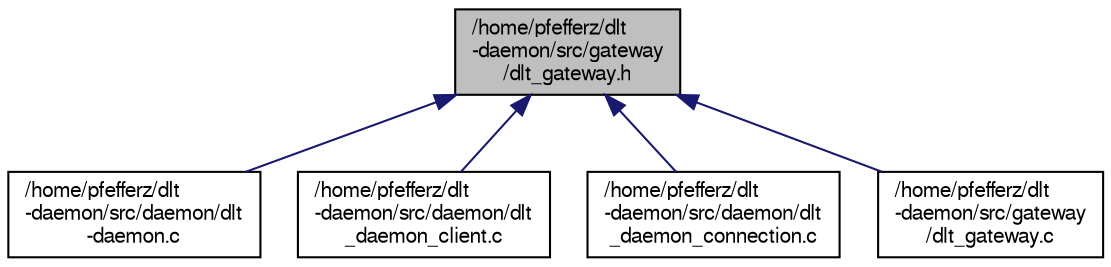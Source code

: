 digraph "/home/pfefferz/dlt-daemon/src/gateway/dlt_gateway.h"
{
  edge [fontname="FreeSans",fontsize="10",labelfontname="FreeSans",labelfontsize="10"];
  node [fontname="FreeSans",fontsize="10",shape=record];
  Node1 [label="/home/pfefferz/dlt\l-daemon/src/gateway\l/dlt_gateway.h",height=0.2,width=0.4,color="black", fillcolor="grey75", style="filled", fontcolor="black"];
  Node1 -> Node2 [dir="back",color="midnightblue",fontsize="10",style="solid",fontname="FreeSans"];
  Node2 [label="/home/pfefferz/dlt\l-daemon/src/daemon/dlt\l-daemon.c",height=0.2,width=0.4,color="black", fillcolor="white", style="filled",URL="$dlt-daemon_8c.html"];
  Node1 -> Node3 [dir="back",color="midnightblue",fontsize="10",style="solid",fontname="FreeSans"];
  Node3 [label="/home/pfefferz/dlt\l-daemon/src/daemon/dlt\l_daemon_client.c",height=0.2,width=0.4,color="black", fillcolor="white", style="filled",URL="$dlt__daemon__client_8c.html"];
  Node1 -> Node4 [dir="back",color="midnightblue",fontsize="10",style="solid",fontname="FreeSans"];
  Node4 [label="/home/pfefferz/dlt\l-daemon/src/daemon/dlt\l_daemon_connection.c",height=0.2,width=0.4,color="black", fillcolor="white", style="filled",URL="$dlt__daemon__connection_8c.html"];
  Node1 -> Node5 [dir="back",color="midnightblue",fontsize="10",style="solid",fontname="FreeSans"];
  Node5 [label="/home/pfefferz/dlt\l-daemon/src/gateway\l/dlt_gateway.c",height=0.2,width=0.4,color="black", fillcolor="white", style="filled",URL="$dlt__gateway_8c.html"];
}
